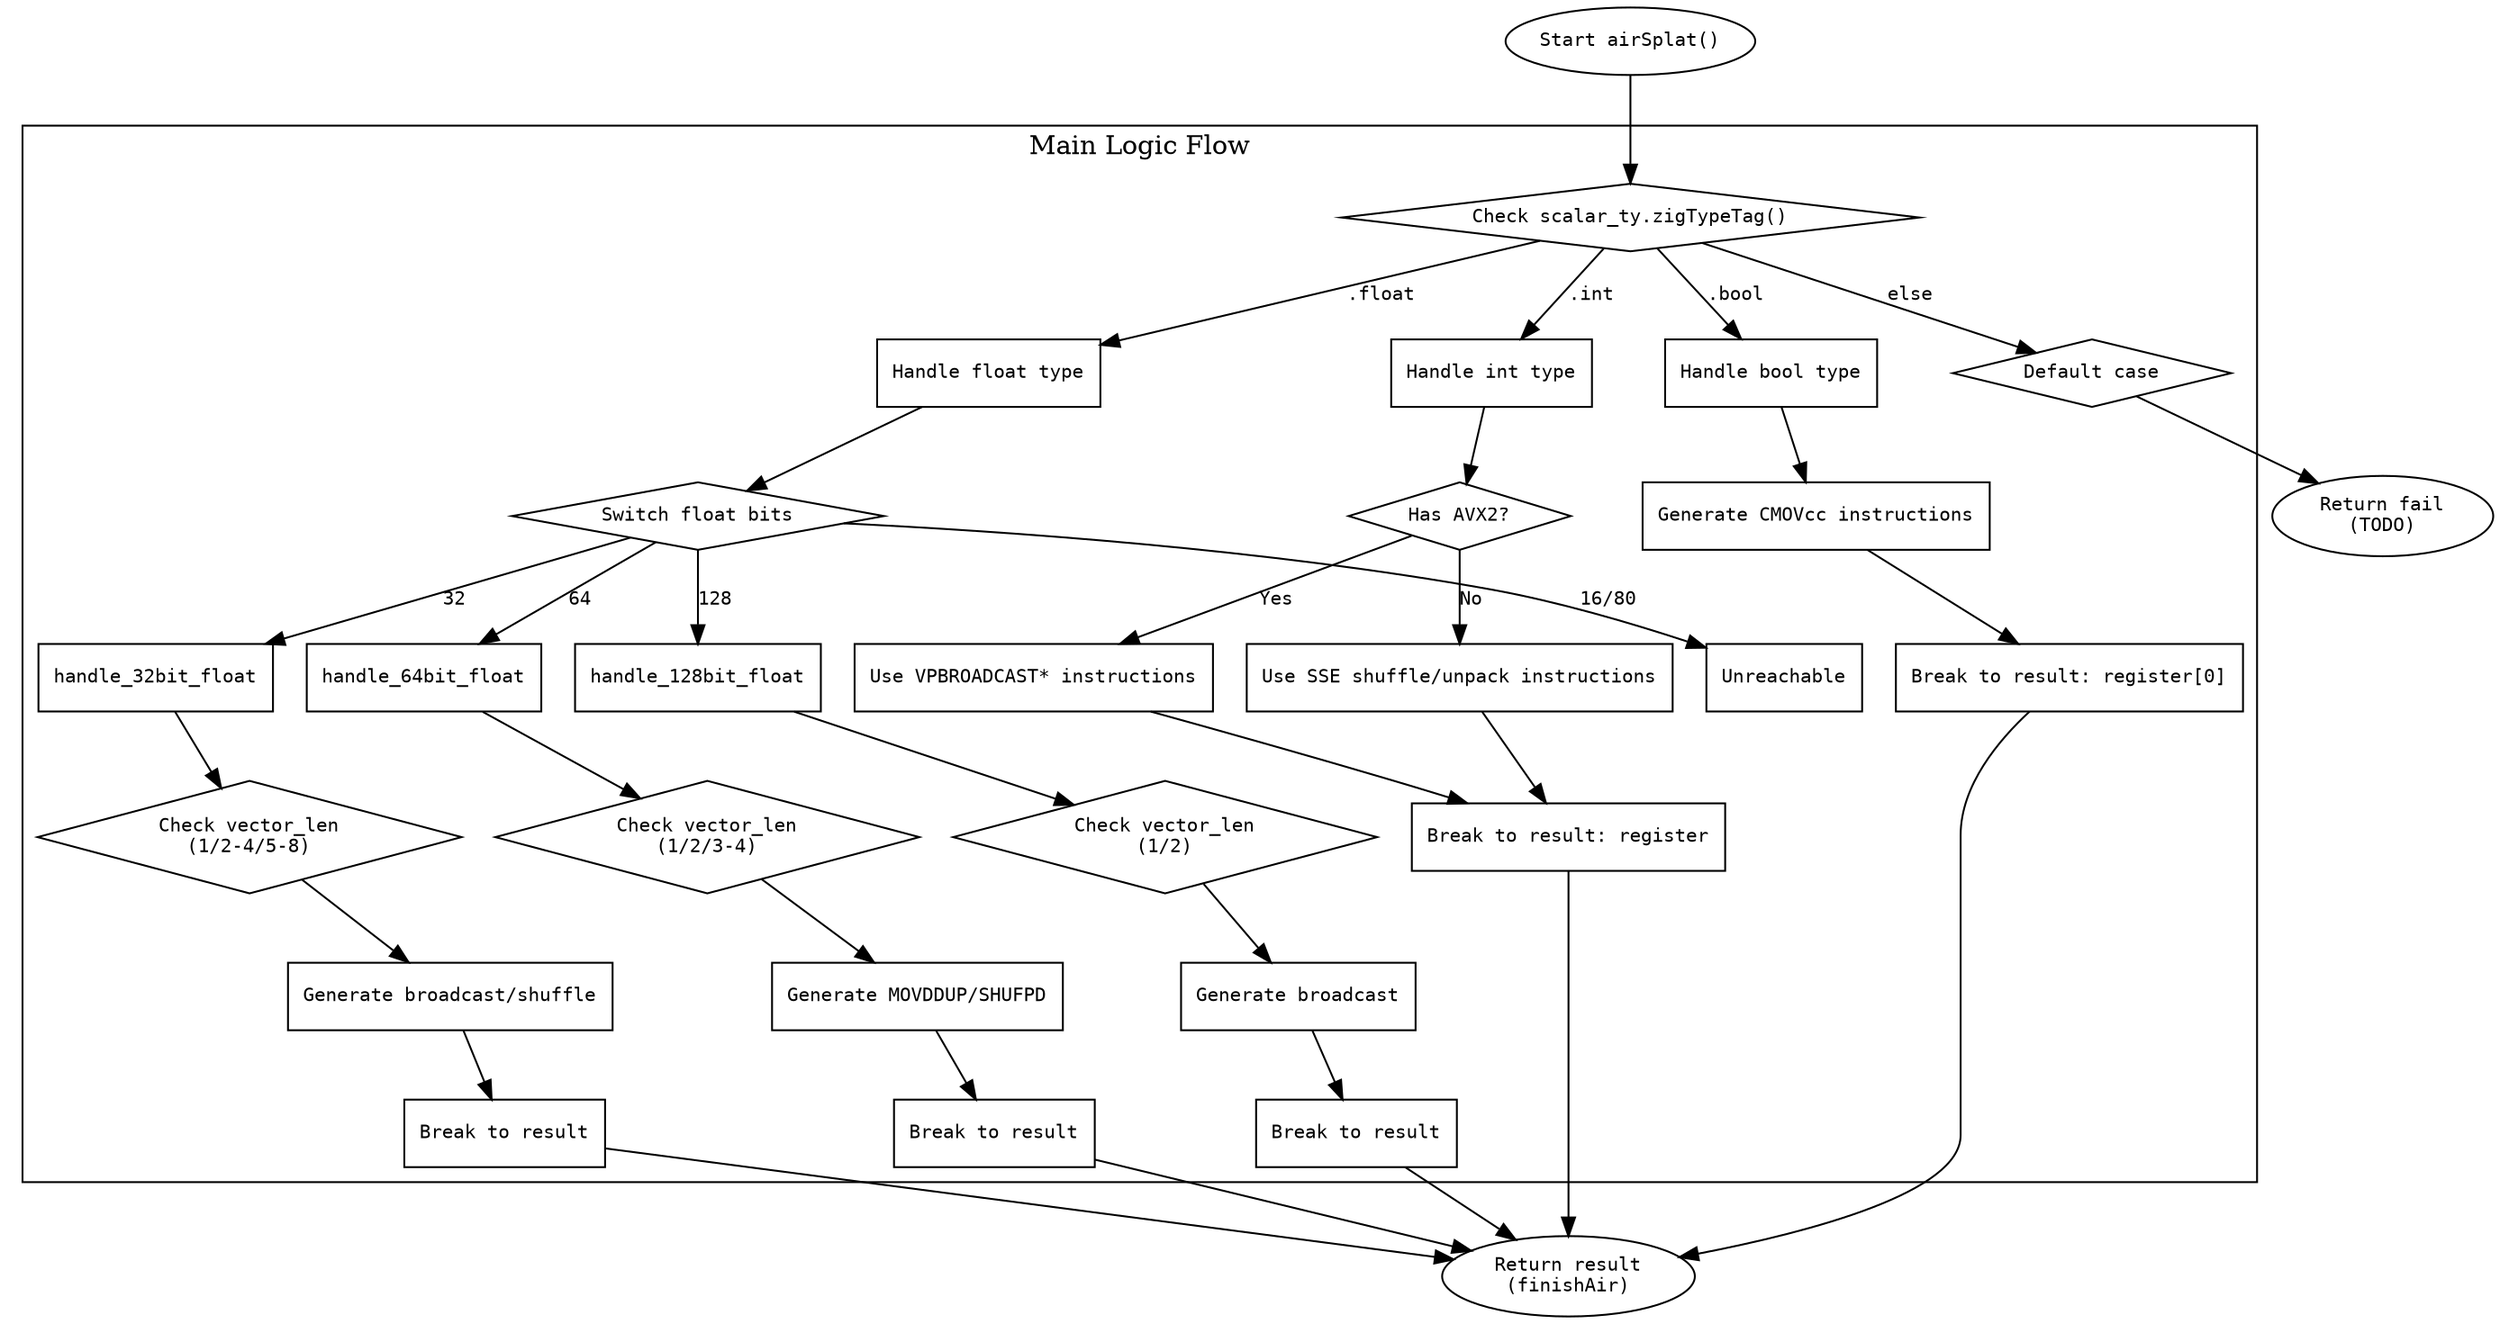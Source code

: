 
digraph flowchart {
    node [shape=rectangle, fontname="Courier", fontsize="10"];
    edge [fontname="Courier", fontsize="10"];
    
    start [label="Start airSplat()", shape=ellipse];
    end [label="Return result\n(finishAir)", shape=ellipse];
    fail [label="Return fail\n(TODO)", shape=ellipse];

    start -> check_scalar_type;

    subgraph cluster_main {
        label="Main Logic Flow";
        
        check_scalar_type [label="Check scalar_ty.zigTypeTag()", shape=diamond];
        handle_bool [label="Handle bool type"];
        handle_int [label="Handle int type"];
        handle_float [label="Handle float type"];
        default_case [label="Default case", shape=diamond];
        
        check_scalar_type -> handle_bool [label=".bool"];
        check_scalar_type -> handle_int [label=".int"];
        check_scalar_type -> handle_float [label=".float"];
        check_scalar_type -> default_case [label="else"];
        
        handle_bool -> gen_cmovcc;
        gen_cmovcc [label="Generate CMOVcc instructions"];
        gen_cmovcc -> break_result_1;
        break_result_1 [label="Break to result: register[0]"];

        handle_int -> check_avx2;
        check_avx2 [label="Has AVX2?", shape=diamond];
        check_avx2 -> avx2_case [label="Yes"];
        check_avx2 -> no_avx2_case [label="No"];
        
        avx2_case [label="Use VPBROADCAST* instructions"];
        no_avx2_case [label="Use SSE shuffle/unpack instructions"];
        avx2_case -> break_result_2;
        no_avx2_case -> break_result_2;
        break_result_2 [label="Break to result: register"];
        
        handle_float -> check_float_bits;
        check_float_bits [label="Switch float bits", shape=diamond];
        check_float_bits -> handle_32bit_float [label="32"];
        check_float_bits -> handle_64bit_float [label="64"];
        check_float_bits -> handle_128bit_float [label="128"];
        check_float_bits -> others [label="16/80"];
        others [label="Unreachable"];
        
        handle_32bit_float -> vector_len_check_32;
        vector_len_check_32 [label="Check vector_len\n(1/2-4/5-8)", shape=diamond];
        vector_len_check_32 -> broadcast_32bit;
        broadcast_32bit [label="Generate broadcast/shuffle"];
        broadcast_32bit -> break_result_3;
        break_result_3 [label="Break to result"];
        
        handle_64bit_float -> vector_len_check_64;
        vector_len_check_64 [label="Check vector_len\n(1/2/3-4)", shape=diamond];
        vector_len_check_64 -> movddup_or_shuf;
        movddup_or_shuf [label="Generate MOVDDUP/SHUFPD"];
        movddup_or_shuf -> break_result_4;
        break_result_4 [label="Break to result"];
        
        handle_128bit_float -> vector_len_check_128;
        vector_len_check_128 [label="Check vector_len\n(1/2)", shape=diamond];
        vector_len_check_128 -> broadcast_128bit;
        broadcast_128bit [label="Generate broadcast"];
        broadcast_128bit -> break_result_5;
        break_result_5 [label="Break to result"];
    }

    break_result_1 -> end;
    break_result_2 -> end;
    break_result_3 -> end;
    break_result_4 -> end;
    break_result_5 -> end;
    default_case -> fail;
    others -> end [style=invis];
    fail -> end [style=invis];
}
